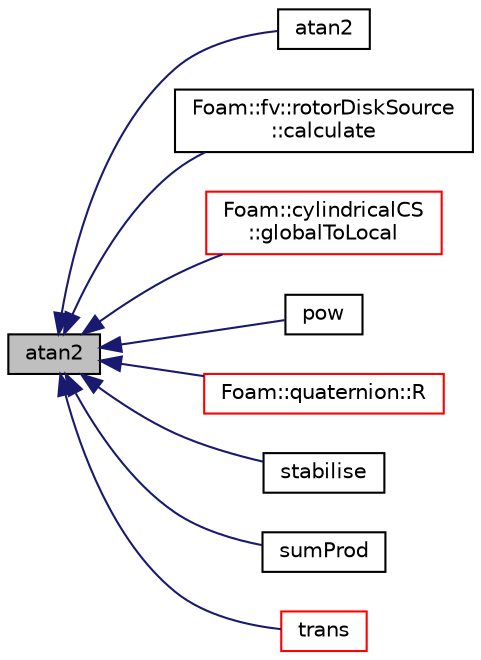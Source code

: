 digraph "atan2"
{
  bgcolor="transparent";
  edge [fontname="Helvetica",fontsize="10",labelfontname="Helvetica",labelfontsize="10"];
  node [fontname="Helvetica",fontsize="10",shape=record];
  rankdir="LR";
  Node1 [label="atan2",height=0.2,width=0.4,color="black", fillcolor="grey75", style="filled", fontcolor="black"];
  Node1 -> Node2 [dir="back",color="midnightblue",fontsize="10",style="solid",fontname="Helvetica"];
  Node2 [label="atan2",height=0.2,width=0.4,color="black",URL="$a10958.html#ab4a9cecc43d3bf52428da59c99ccbc57"];
  Node1 -> Node3 [dir="back",color="midnightblue",fontsize="10",style="solid",fontname="Helvetica"];
  Node3 [label="Foam::fv::rotorDiskSource\l::calculate",height=0.2,width=0.4,color="black",URL="$a02268.html#af1f80de2cfdda8beed20eae7693f3c4e",tooltip="Calculate forces. "];
  Node1 -> Node4 [dir="back",color="midnightblue",fontsize="10",style="solid",fontname="Helvetica"];
  Node4 [label="Foam::cylindricalCS\l::globalToLocal",height=0.2,width=0.4,color="red",URL="$a00503.html#a2e1b5b722b11dde4d4d5a222a874f9e5",tooltip="Convert from global Cartesian system to the local coordinate system. "];
  Node1 -> Node5 [dir="back",color="midnightblue",fontsize="10",style="solid",fontname="Helvetica"];
  Node5 [label="pow",height=0.2,width=0.4,color="black",URL="$a10958.html#ae7ff089ba196c05685e9bdec0665addb"];
  Node1 -> Node6 [dir="back",color="midnightblue",fontsize="10",style="solid",fontname="Helvetica"];
  Node6 [label="Foam::quaternion::R",height=0.2,width=0.4,color="red",URL="$a02090.html#ae10a9e572a265c8a6b4e03646751082e",tooltip="The rotation tensor corresponding the quaternion. "];
  Node1 -> Node7 [dir="back",color="midnightblue",fontsize="10",style="solid",fontname="Helvetica"];
  Node7 [label="stabilise",height=0.2,width=0.4,color="black",URL="$a10958.html#a5256ed0d7ec24b1876ba90c6ff1f8727"];
  Node1 -> Node8 [dir="back",color="midnightblue",fontsize="10",style="solid",fontname="Helvetica"];
  Node8 [label="sumProd",height=0.2,width=0.4,color="black",URL="$a10958.html#a5b480f6156c25bef4de87d86094e87ea"];
  Node1 -> Node9 [dir="back",color="midnightblue",fontsize="10",style="solid",fontname="Helvetica"];
  Node9 [label="trans",height=0.2,width=0.4,color="red",URL="$a10958.html#ae3ae6916fa018cc7c58227b7cea31055"];
}
